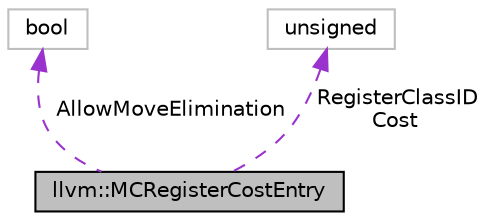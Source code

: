digraph "llvm::MCRegisterCostEntry"
{
 // LATEX_PDF_SIZE
  bgcolor="transparent";
  edge [fontname="Helvetica",fontsize="10",labelfontname="Helvetica",labelfontsize="10"];
  node [fontname="Helvetica",fontsize="10",shape=record];
  Node1 [label="llvm::MCRegisterCostEntry",height=0.2,width=0.4,color="black", fillcolor="grey75", style="filled", fontcolor="black",tooltip="Specify the cost of a register definition in terms of number of physical register allocated at regist..."];
  Node2 -> Node1 [dir="back",color="darkorchid3",fontsize="10",style="dashed",label=" AllowMoveElimination" ,fontname="Helvetica"];
  Node2 [label="bool",height=0.2,width=0.4,color="grey75",tooltip=" "];
  Node3 -> Node1 [dir="back",color="darkorchid3",fontsize="10",style="dashed",label=" RegisterClassID\nCost" ,fontname="Helvetica"];
  Node3 [label="unsigned",height=0.2,width=0.4,color="grey75",tooltip=" "];
}
